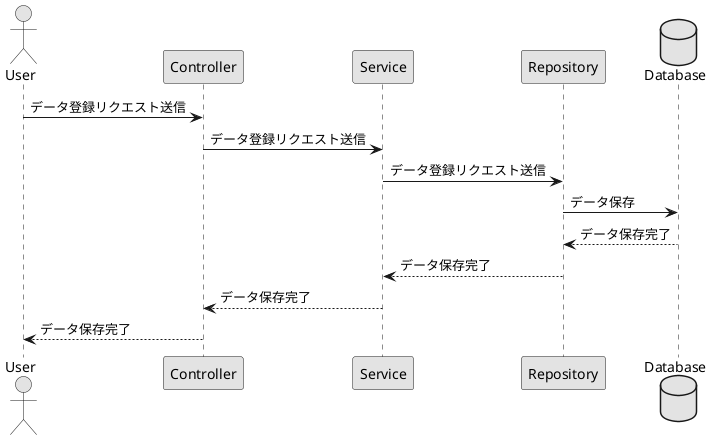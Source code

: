 @startuml ""

skinparam monochrome true

actor User as U
participant "Controller" as C
participant "Service" as S
participant "Repository" as R
database Database as DB

U -> C: データ登録リクエスト送信
C -> S: データ登録リクエスト送信
S -> R: データ登録リクエスト送信
R -> DB: データ保存
DB --> R: データ保存完了
R --> S: データ保存完了
S --> C: データ保存完了
C --> U: データ保存完了

@enduml

